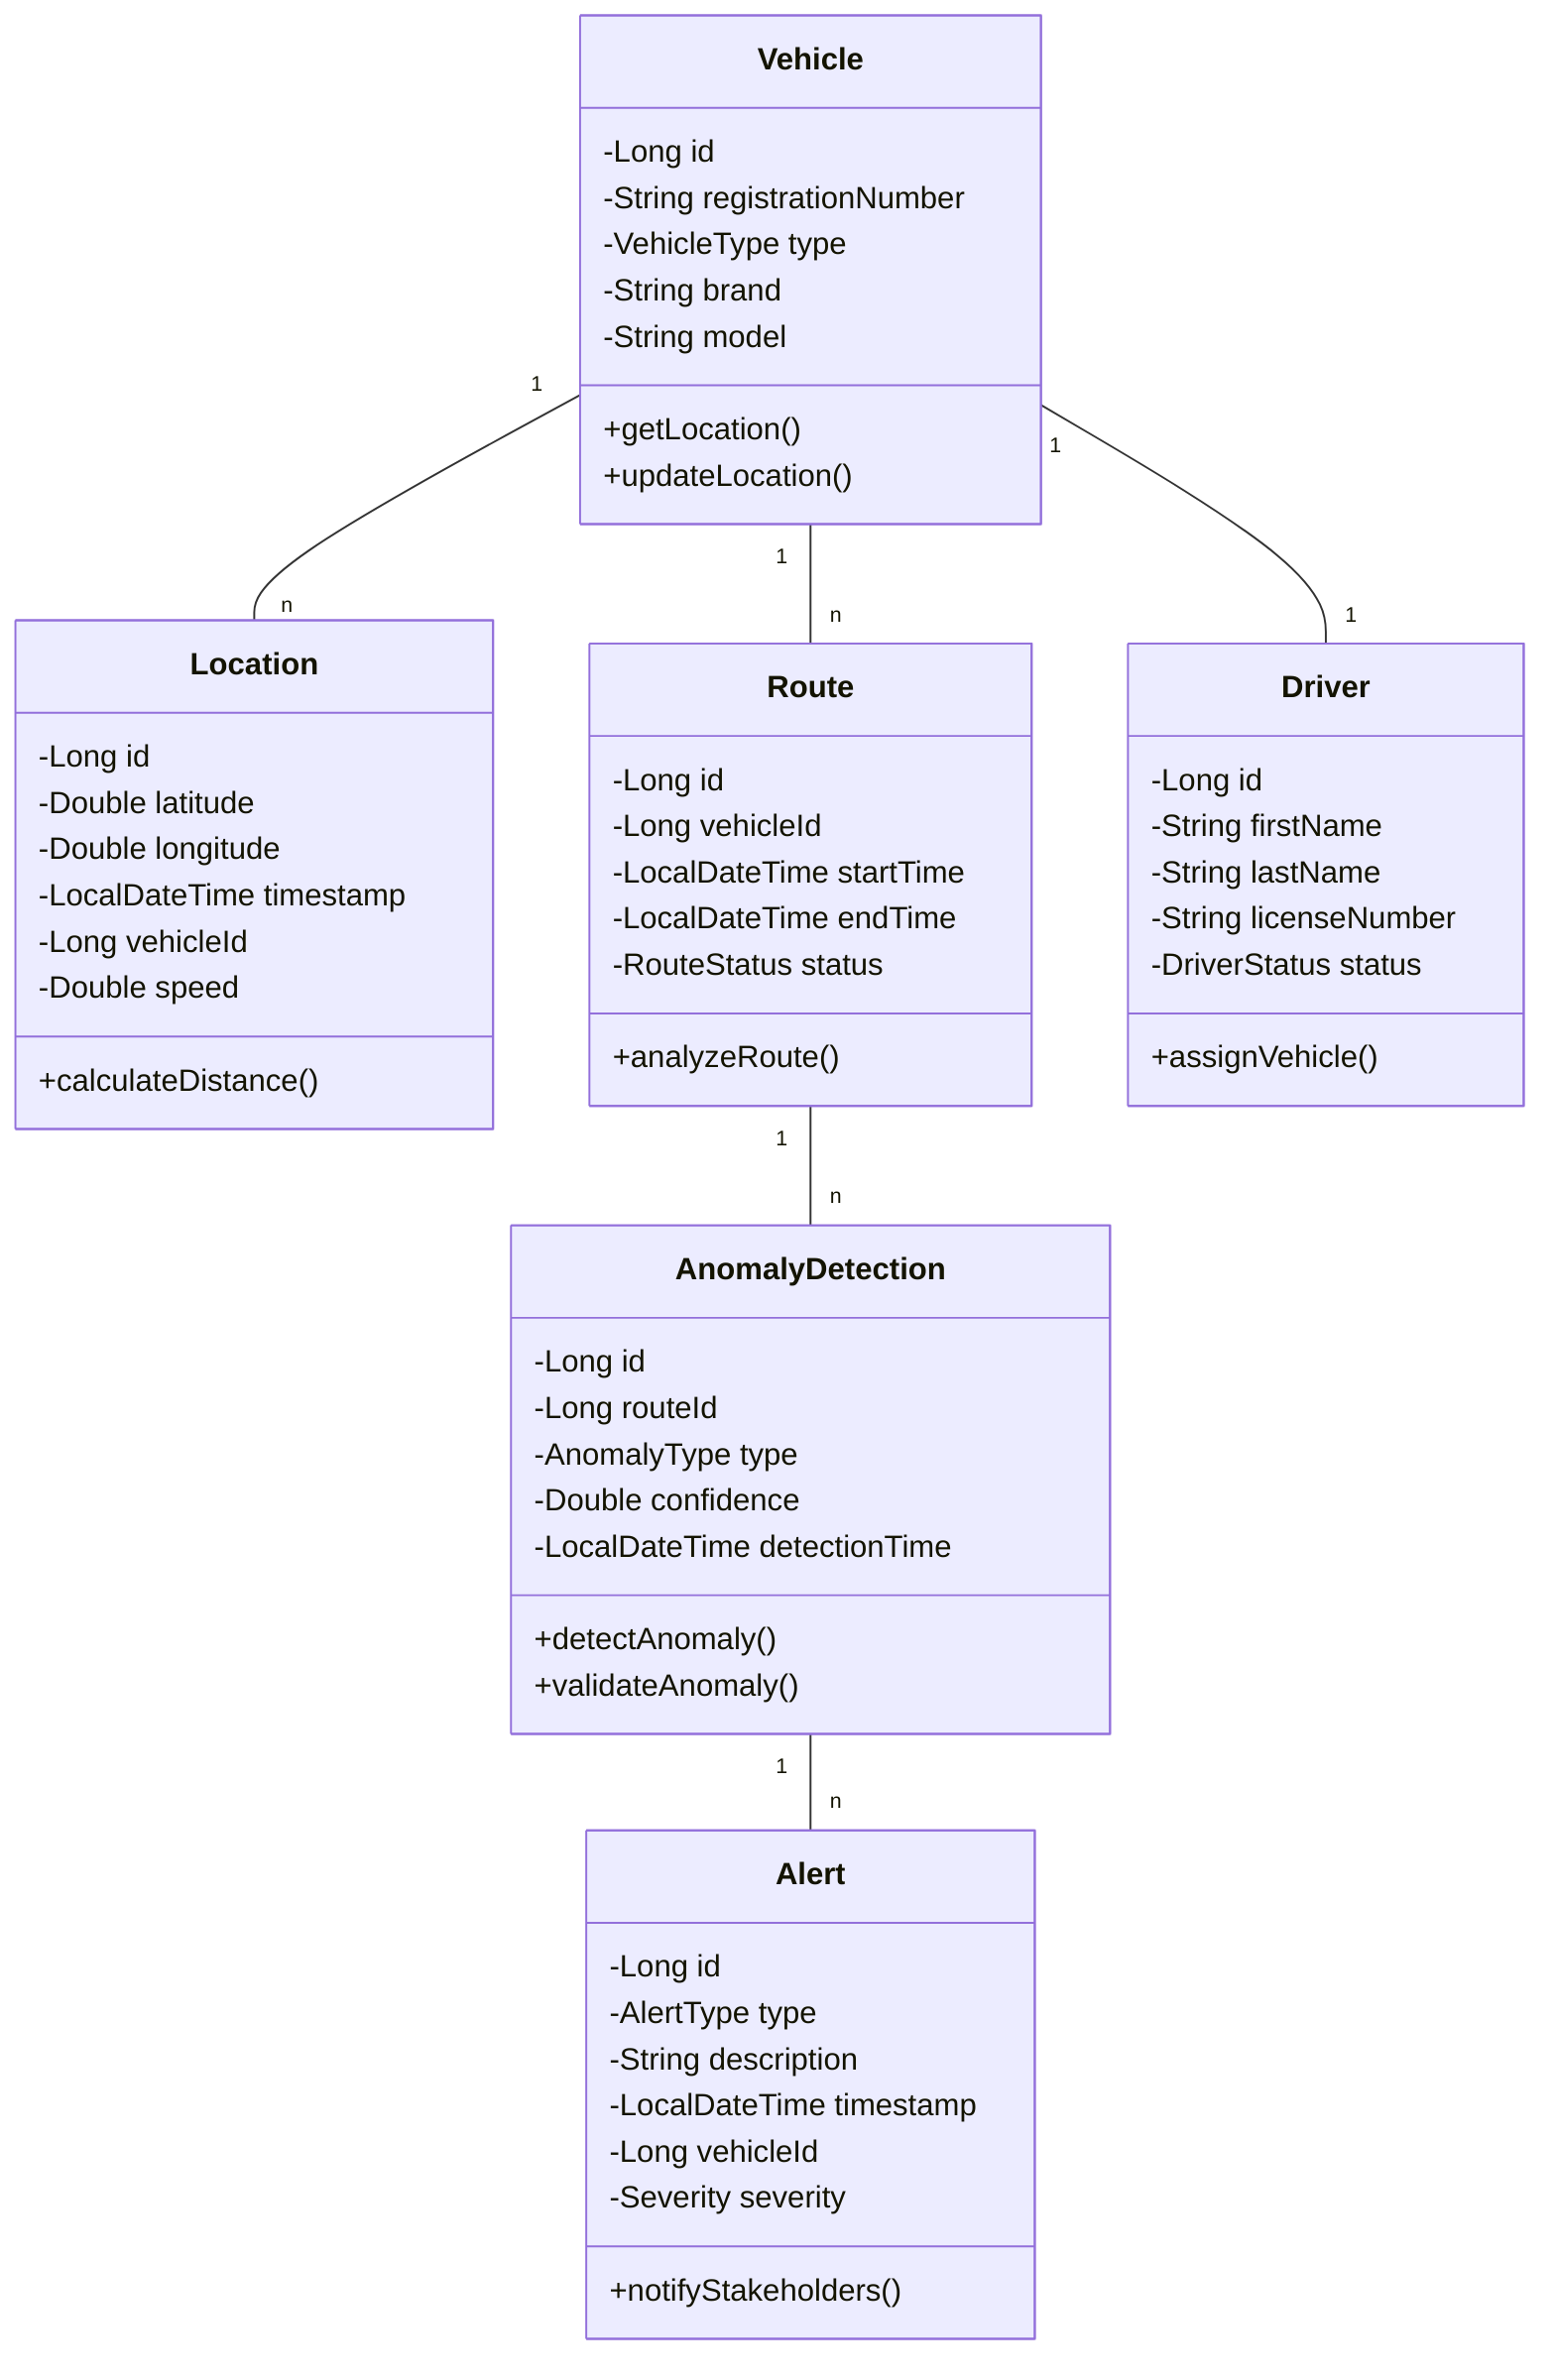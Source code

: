 classDiagram
    class Vehicle {
        -Long id
        -String registrationNumber
        -VehicleType type
        -String brand
        -String model
        +getLocation()
        +updateLocation()
    }

    class Location {
        -Long id
        -Double latitude
        -Double longitude
        -LocalDateTime timestamp
        -Long vehicleId
        -Double speed
        +calculateDistance()
    }

    class Route {
        -Long id
        -Long vehicleId
        -LocalDateTime startTime
        -LocalDateTime endTime
        -RouteStatus status
        +analyzeRoute()
    }

    class Alert {
        -Long id
        -AlertType type
        -String description
        -LocalDateTime timestamp
        -Long vehicleId
        -Severity severity
        +notifyStakeholders()
    }

    class AnomalyDetection {
        -Long id
        -Long routeId
        -AnomalyType type
        -Double confidence
        -LocalDateTime detectionTime
        +detectAnomaly()
        +validateAnomaly()
    }

    class Driver {
        -Long id
        -String firstName
        -String lastName
        -String licenseNumber
        -DriverStatus status
        +assignVehicle()
    }

    Vehicle "1" -- "n" Location
    Vehicle "1" -- "n" Route
    Route "1" -- "n" AnomalyDetection
    Vehicle "1" -- "1" Driver
    AnomalyDetection "1" -- "n" Alert